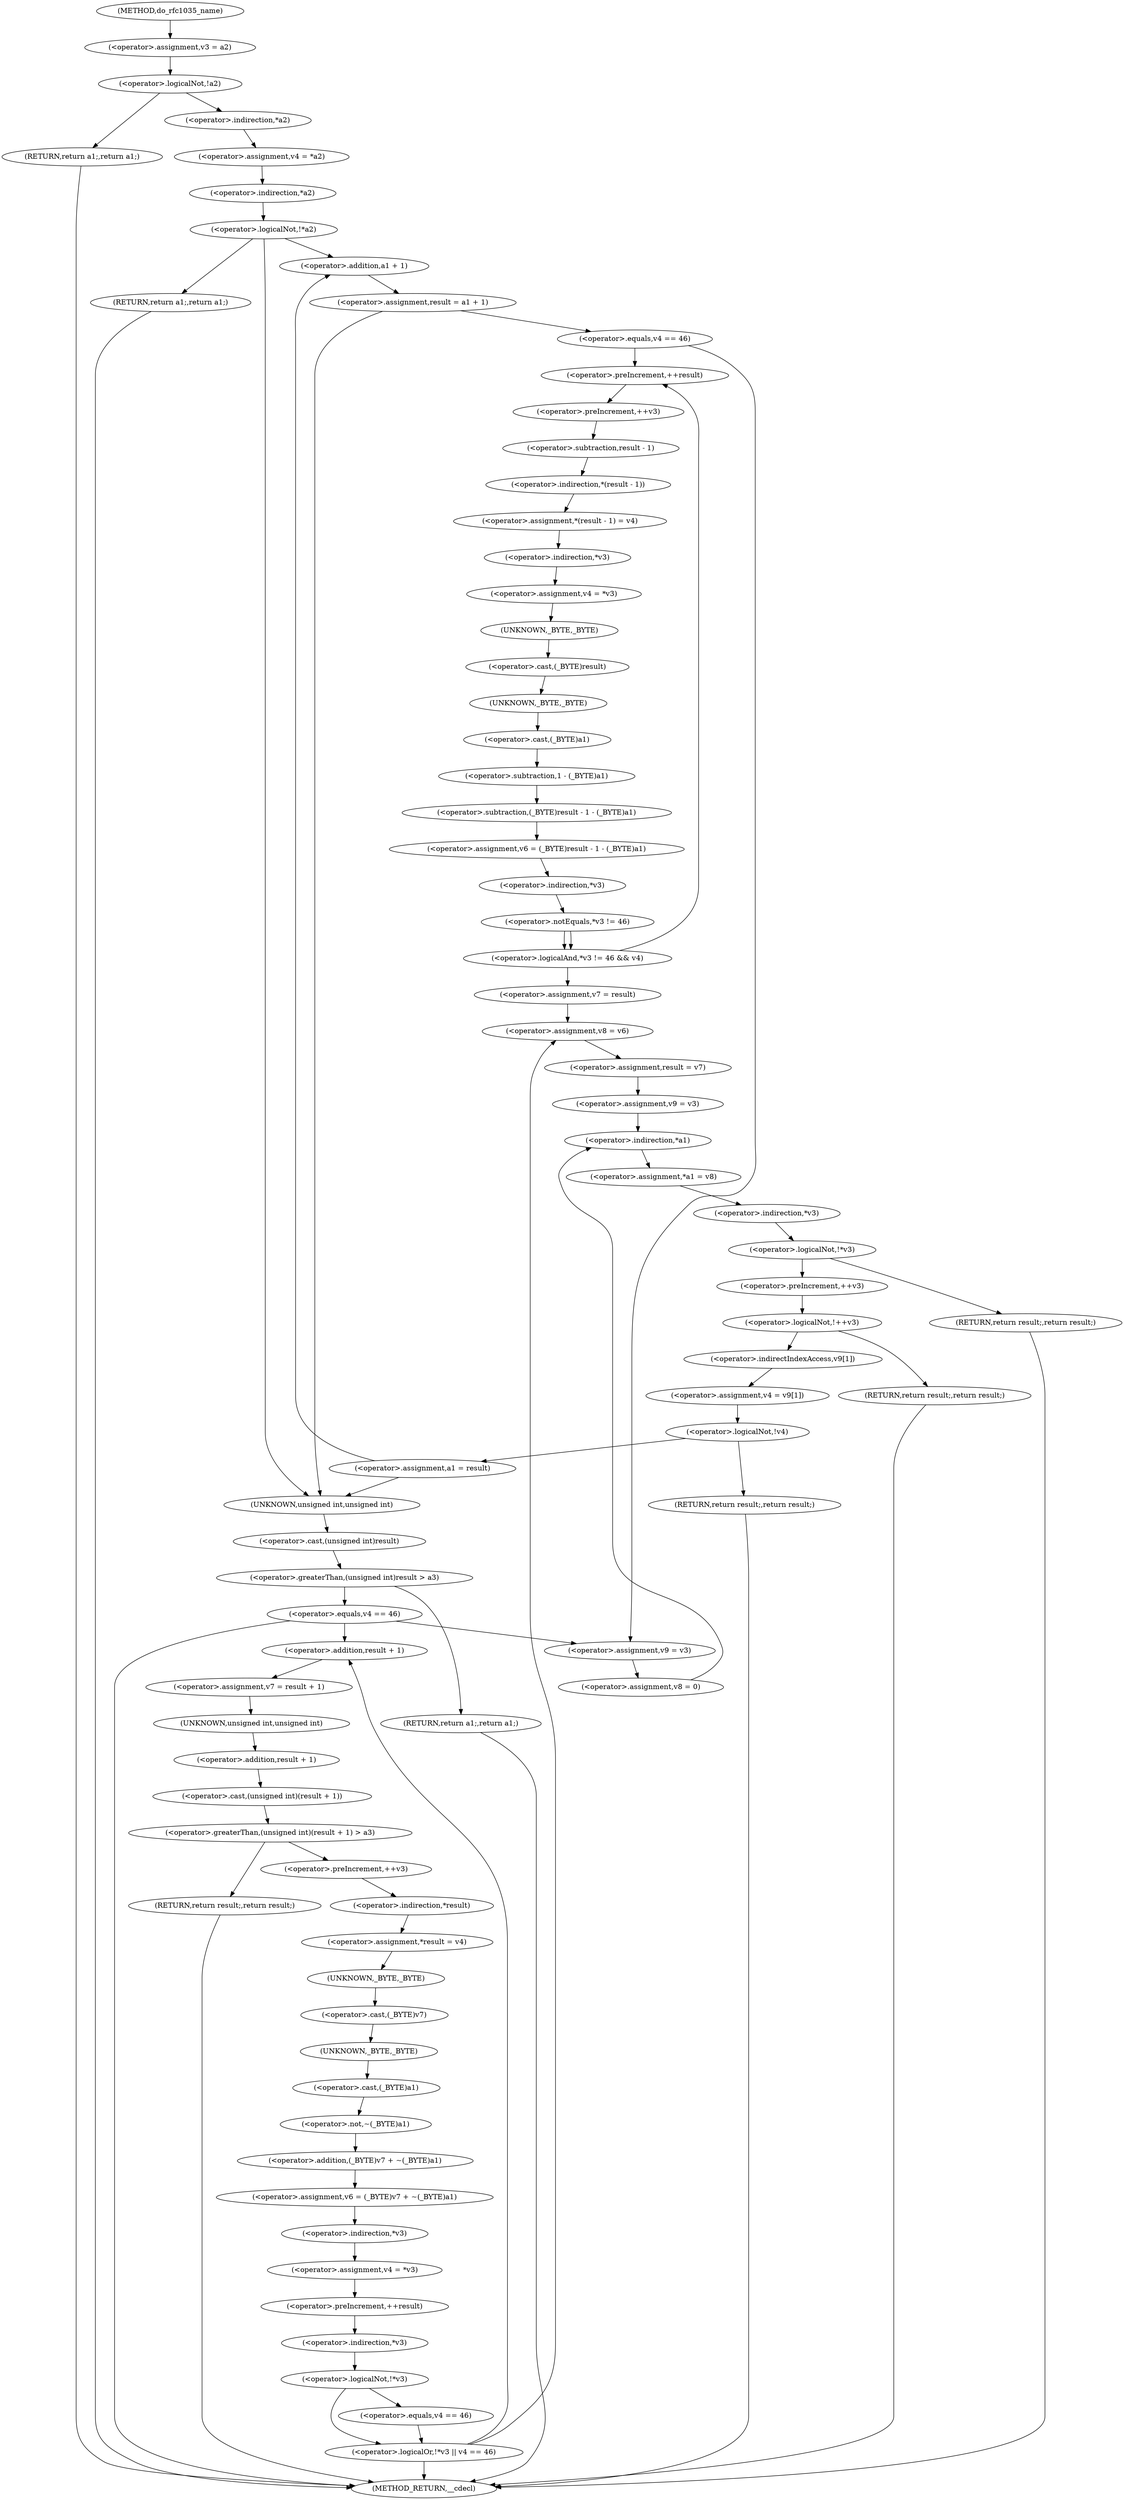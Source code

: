 digraph do_rfc1035_name {  
"1000120" [label = "(<operator>.assignment,v3 = a2)" ]
"1000124" [label = "(<operator>.logicalNot,!a2)" ]
"1000126" [label = "(RETURN,return a1;,return a1;)" ]
"1000128" [label = "(<operator>.assignment,v4 = *a2)" ]
"1000130" [label = "(<operator>.indirection,*a2)" ]
"1000133" [label = "(<operator>.logicalNot,!*a2)" ]
"1000134" [label = "(<operator>.indirection,*a2)" ]
"1000136" [label = "(RETURN,return a1;,return a1;)" ]
"1000141" [label = "(<operator>.assignment,result = a1 + 1)" ]
"1000143" [label = "(<operator>.addition,a1 + 1)" ]
"1000150" [label = "(<operator>.equals,v4 == 46)" ]
"1000156" [label = "(<operator>.preIncrement,++result)" ]
"1000158" [label = "(<operator>.preIncrement,++v3)" ]
"1000160" [label = "(<operator>.assignment,*(result - 1) = v4)" ]
"1000161" [label = "(<operator>.indirection,*(result - 1))" ]
"1000162" [label = "(<operator>.subtraction,result - 1)" ]
"1000166" [label = "(<operator>.assignment,v4 = *v3)" ]
"1000168" [label = "(<operator>.indirection,*v3)" ]
"1000170" [label = "(<operator>.assignment,v6 = (_BYTE)result - 1 - (_BYTE)a1)" ]
"1000172" [label = "(<operator>.subtraction,(_BYTE)result - 1 - (_BYTE)a1)" ]
"1000173" [label = "(<operator>.cast,(_BYTE)result)" ]
"1000174" [label = "(UNKNOWN,_BYTE,_BYTE)" ]
"1000176" [label = "(<operator>.subtraction,1 - (_BYTE)a1)" ]
"1000178" [label = "(<operator>.cast,(_BYTE)a1)" ]
"1000179" [label = "(UNKNOWN,_BYTE,_BYTE)" ]
"1000181" [label = "(<operator>.logicalAnd,*v3 != 46 && v4)" ]
"1000182" [label = "(<operator>.notEquals,*v3 != 46)" ]
"1000183" [label = "(<operator>.indirection,*v3)" ]
"1000187" [label = "(<operator>.assignment,v7 = result)" ]
"1000191" [label = "(<operator>.assignment,v8 = v6)" ]
"1000194" [label = "(<operator>.assignment,result = v7)" ]
"1000197" [label = "(<operator>.assignment,v9 = v3)" ]
"1000201" [label = "(<operator>.assignment,*a1 = v8)" ]
"1000202" [label = "(<operator>.indirection,*a1)" ]
"1000206" [label = "(<operator>.logicalNot,!*v3)" ]
"1000207" [label = "(<operator>.indirection,*v3)" ]
"1000209" [label = "(RETURN,return result;,return result;)" ]
"1000212" [label = "(<operator>.logicalNot,!++v3)" ]
"1000213" [label = "(<operator>.preIncrement,++v3)" ]
"1000215" [label = "(RETURN,return result;,return result;)" ]
"1000217" [label = "(<operator>.assignment,v4 = v9[1])" ]
"1000219" [label = "(<operator>.indirectIndexAccess,v9[1])" ]
"1000223" [label = "(<operator>.logicalNot,!v4)" ]
"1000225" [label = "(RETURN,return result;,return result;)" ]
"1000227" [label = "(<operator>.assignment,a1 = result)" ]
"1000231" [label = "(<operator>.greaterThan,(unsigned int)result > a3)" ]
"1000232" [label = "(<operator>.cast,(unsigned int)result)" ]
"1000233" [label = "(UNKNOWN,unsigned int,unsigned int)" ]
"1000236" [label = "(RETURN,return a1;,return a1;)" ]
"1000239" [label = "(<operator>.equals,v4 == 46)" ]
"1000244" [label = "(<operator>.assignment,v9 = v3)" ]
"1000247" [label = "(<operator>.assignment,v8 = 0)" ]
"1000254" [label = "(<operator>.assignment,v7 = result + 1)" ]
"1000256" [label = "(<operator>.addition,result + 1)" ]
"1000260" [label = "(<operator>.greaterThan,(unsigned int)(result + 1) > a3)" ]
"1000261" [label = "(<operator>.cast,(unsigned int)(result + 1))" ]
"1000262" [label = "(UNKNOWN,unsigned int,unsigned int)" ]
"1000263" [label = "(<operator>.addition,result + 1)" ]
"1000267" [label = "(RETURN,return result;,return result;)" ]
"1000269" [label = "(<operator>.preIncrement,++v3)" ]
"1000271" [label = "(<operator>.assignment,*result = v4)" ]
"1000272" [label = "(<operator>.indirection,*result)" ]
"1000275" [label = "(<operator>.assignment,v6 = (_BYTE)v7 + ~(_BYTE)a1)" ]
"1000277" [label = "(<operator>.addition,(_BYTE)v7 + ~(_BYTE)a1)" ]
"1000278" [label = "(<operator>.cast,(_BYTE)v7)" ]
"1000279" [label = "(UNKNOWN,_BYTE,_BYTE)" ]
"1000281" [label = "(<operator>.not,~(_BYTE)a1)" ]
"1000282" [label = "(<operator>.cast,(_BYTE)a1)" ]
"1000283" [label = "(UNKNOWN,_BYTE,_BYTE)" ]
"1000285" [label = "(<operator>.assignment,v4 = *v3)" ]
"1000287" [label = "(<operator>.indirection,*v3)" ]
"1000289" [label = "(<operator>.preIncrement,++result)" ]
"1000292" [label = "(<operator>.logicalOr,!*v3 || v4 == 46)" ]
"1000293" [label = "(<operator>.logicalNot,!*v3)" ]
"1000294" [label = "(<operator>.indirection,*v3)" ]
"1000296" [label = "(<operator>.equals,v4 == 46)" ]
"1000108" [label = "(METHOD,do_rfc1035_name)" ]
"1000300" [label = "(METHOD_RETURN,__cdecl)" ]
  "1000120" -> "1000124" 
  "1000124" -> "1000126" 
  "1000124" -> "1000130" 
  "1000126" -> "1000300" 
  "1000128" -> "1000134" 
  "1000130" -> "1000128" 
  "1000133" -> "1000136" 
  "1000133" -> "1000233" 
  "1000133" -> "1000143" 
  "1000134" -> "1000133" 
  "1000136" -> "1000300" 
  "1000141" -> "1000233" 
  "1000141" -> "1000150" 
  "1000143" -> "1000141" 
  "1000150" -> "1000244" 
  "1000150" -> "1000156" 
  "1000156" -> "1000158" 
  "1000158" -> "1000162" 
  "1000160" -> "1000168" 
  "1000161" -> "1000160" 
  "1000162" -> "1000161" 
  "1000166" -> "1000174" 
  "1000168" -> "1000166" 
  "1000170" -> "1000183" 
  "1000172" -> "1000170" 
  "1000173" -> "1000179" 
  "1000174" -> "1000173" 
  "1000176" -> "1000172" 
  "1000178" -> "1000176" 
  "1000179" -> "1000178" 
  "1000181" -> "1000156" 
  "1000181" -> "1000187" 
  "1000182" -> "1000181" 
  "1000182" -> "1000181" 
  "1000183" -> "1000182" 
  "1000187" -> "1000191" 
  "1000191" -> "1000194" 
  "1000194" -> "1000197" 
  "1000197" -> "1000202" 
  "1000201" -> "1000207" 
  "1000202" -> "1000201" 
  "1000206" -> "1000209" 
  "1000206" -> "1000213" 
  "1000207" -> "1000206" 
  "1000209" -> "1000300" 
  "1000212" -> "1000215" 
  "1000212" -> "1000219" 
  "1000213" -> "1000212" 
  "1000215" -> "1000300" 
  "1000217" -> "1000223" 
  "1000219" -> "1000217" 
  "1000223" -> "1000225" 
  "1000223" -> "1000227" 
  "1000225" -> "1000300" 
  "1000227" -> "1000233" 
  "1000227" -> "1000143" 
  "1000231" -> "1000236" 
  "1000231" -> "1000239" 
  "1000232" -> "1000231" 
  "1000233" -> "1000232" 
  "1000236" -> "1000300" 
  "1000239" -> "1000244" 
  "1000239" -> "1000300" 
  "1000239" -> "1000256" 
  "1000244" -> "1000247" 
  "1000247" -> "1000202" 
  "1000254" -> "1000262" 
  "1000256" -> "1000254" 
  "1000260" -> "1000267" 
  "1000260" -> "1000269" 
  "1000261" -> "1000260" 
  "1000262" -> "1000263" 
  "1000263" -> "1000261" 
  "1000267" -> "1000300" 
  "1000269" -> "1000272" 
  "1000271" -> "1000279" 
  "1000272" -> "1000271" 
  "1000275" -> "1000287" 
  "1000277" -> "1000275" 
  "1000278" -> "1000283" 
  "1000279" -> "1000278" 
  "1000281" -> "1000277" 
  "1000282" -> "1000281" 
  "1000283" -> "1000282" 
  "1000285" -> "1000289" 
  "1000287" -> "1000285" 
  "1000289" -> "1000294" 
  "1000292" -> "1000300" 
  "1000292" -> "1000256" 
  "1000292" -> "1000191" 
  "1000293" -> "1000292" 
  "1000293" -> "1000296" 
  "1000294" -> "1000293" 
  "1000296" -> "1000292" 
  "1000108" -> "1000120" 
}
